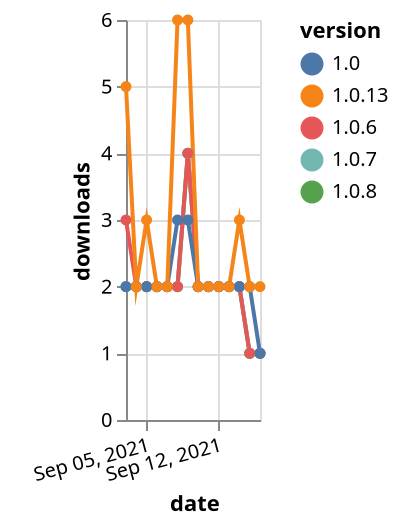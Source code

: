 {"$schema": "https://vega.github.io/schema/vega-lite/v5.json", "description": "A simple bar chart with embedded data.", "data": {"values": [{"date": "2021-09-03", "total": 2614, "delta": 2, "version": "1.0.8"}, {"date": "2021-09-04", "total": 2616, "delta": 2, "version": "1.0.8"}, {"date": "2021-09-05", "total": 2618, "delta": 2, "version": "1.0.8"}, {"date": "2021-09-06", "total": 2620, "delta": 2, "version": "1.0.8"}, {"date": "2021-09-07", "total": 2622, "delta": 2, "version": "1.0.8"}, {"date": "2021-09-08", "total": 2624, "delta": 2, "version": "1.0.8"}, {"date": "2021-09-09", "total": 2628, "delta": 4, "version": "1.0.8"}, {"date": "2021-09-10", "total": 2630, "delta": 2, "version": "1.0.8"}, {"date": "2021-09-11", "total": 2632, "delta": 2, "version": "1.0.8"}, {"date": "2021-09-12", "total": 2634, "delta": 2, "version": "1.0.8"}, {"date": "2021-09-13", "total": 2636, "delta": 2, "version": "1.0.8"}, {"date": "2021-09-14", "total": 2638, "delta": 2, "version": "1.0.8"}, {"date": "2021-09-15", "total": 2639, "delta": 1, "version": "1.0.8"}, {"date": "2021-09-16", "total": 2640, "delta": 1, "version": "1.0.8"}, {"date": "2021-09-03", "total": 2535, "delta": 2, "version": "1.0.7"}, {"date": "2021-09-04", "total": 2537, "delta": 2, "version": "1.0.7"}, {"date": "2021-09-05", "total": 2539, "delta": 2, "version": "1.0.7"}, {"date": "2021-09-06", "total": 2541, "delta": 2, "version": "1.0.7"}, {"date": "2021-09-07", "total": 2543, "delta": 2, "version": "1.0.7"}, {"date": "2021-09-08", "total": 2545, "delta": 2, "version": "1.0.7"}, {"date": "2021-09-09", "total": 2549, "delta": 4, "version": "1.0.7"}, {"date": "2021-09-10", "total": 2551, "delta": 2, "version": "1.0.7"}, {"date": "2021-09-11", "total": 2553, "delta": 2, "version": "1.0.7"}, {"date": "2021-09-12", "total": 2555, "delta": 2, "version": "1.0.7"}, {"date": "2021-09-13", "total": 2557, "delta": 2, "version": "1.0.7"}, {"date": "2021-09-14", "total": 2559, "delta": 2, "version": "1.0.7"}, {"date": "2021-09-15", "total": 2560, "delta": 1, "version": "1.0.7"}, {"date": "2021-09-16", "total": 2561, "delta": 1, "version": "1.0.7"}, {"date": "2021-09-03", "total": 2536, "delta": 3, "version": "1.0.6"}, {"date": "2021-09-04", "total": 2538, "delta": 2, "version": "1.0.6"}, {"date": "2021-09-05", "total": 2540, "delta": 2, "version": "1.0.6"}, {"date": "2021-09-06", "total": 2542, "delta": 2, "version": "1.0.6"}, {"date": "2021-09-07", "total": 2544, "delta": 2, "version": "1.0.6"}, {"date": "2021-09-08", "total": 2546, "delta": 2, "version": "1.0.6"}, {"date": "2021-09-09", "total": 2550, "delta": 4, "version": "1.0.6"}, {"date": "2021-09-10", "total": 2552, "delta": 2, "version": "1.0.6"}, {"date": "2021-09-11", "total": 2554, "delta": 2, "version": "1.0.6"}, {"date": "2021-09-12", "total": 2556, "delta": 2, "version": "1.0.6"}, {"date": "2021-09-13", "total": 2558, "delta": 2, "version": "1.0.6"}, {"date": "2021-09-14", "total": 2560, "delta": 2, "version": "1.0.6"}, {"date": "2021-09-15", "total": 2561, "delta": 1, "version": "1.0.6"}, {"date": "2021-09-16", "total": 2562, "delta": 1, "version": "1.0.6"}, {"date": "2021-09-03", "total": 2588, "delta": 2, "version": "1.0"}, {"date": "2021-09-04", "total": 2590, "delta": 2, "version": "1.0"}, {"date": "2021-09-05", "total": 2592, "delta": 2, "version": "1.0"}, {"date": "2021-09-06", "total": 2594, "delta": 2, "version": "1.0"}, {"date": "2021-09-07", "total": 2596, "delta": 2, "version": "1.0"}, {"date": "2021-09-08", "total": 2599, "delta": 3, "version": "1.0"}, {"date": "2021-09-09", "total": 2602, "delta": 3, "version": "1.0"}, {"date": "2021-09-10", "total": 2604, "delta": 2, "version": "1.0"}, {"date": "2021-09-11", "total": 2606, "delta": 2, "version": "1.0"}, {"date": "2021-09-12", "total": 2608, "delta": 2, "version": "1.0"}, {"date": "2021-09-13", "total": 2610, "delta": 2, "version": "1.0"}, {"date": "2021-09-14", "total": 2612, "delta": 2, "version": "1.0"}, {"date": "2021-09-15", "total": 2614, "delta": 2, "version": "1.0"}, {"date": "2021-09-16", "total": 2615, "delta": 1, "version": "1.0"}, {"date": "2021-09-03", "total": 2799, "delta": 5, "version": "1.0.13"}, {"date": "2021-09-04", "total": 2801, "delta": 2, "version": "1.0.13"}, {"date": "2021-09-05", "total": 2804, "delta": 3, "version": "1.0.13"}, {"date": "2021-09-06", "total": 2806, "delta": 2, "version": "1.0.13"}, {"date": "2021-09-07", "total": 2808, "delta": 2, "version": "1.0.13"}, {"date": "2021-09-08", "total": 2814, "delta": 6, "version": "1.0.13"}, {"date": "2021-09-09", "total": 2820, "delta": 6, "version": "1.0.13"}, {"date": "2021-09-10", "total": 2822, "delta": 2, "version": "1.0.13"}, {"date": "2021-09-11", "total": 2824, "delta": 2, "version": "1.0.13"}, {"date": "2021-09-12", "total": 2826, "delta": 2, "version": "1.0.13"}, {"date": "2021-09-13", "total": 2828, "delta": 2, "version": "1.0.13"}, {"date": "2021-09-14", "total": 2831, "delta": 3, "version": "1.0.13"}, {"date": "2021-09-15", "total": 2833, "delta": 2, "version": "1.0.13"}, {"date": "2021-09-16", "total": 2835, "delta": 2, "version": "1.0.13"}]}, "width": "container", "mark": {"type": "line", "point": {"filled": true}}, "encoding": {"x": {"field": "date", "type": "temporal", "timeUnit": "yearmonthdate", "title": "date", "axis": {"labelAngle": -15}}, "y": {"field": "delta", "type": "quantitative", "title": "downloads"}, "color": {"field": "version", "type": "nominal"}, "tooltip": {"field": "delta"}}}